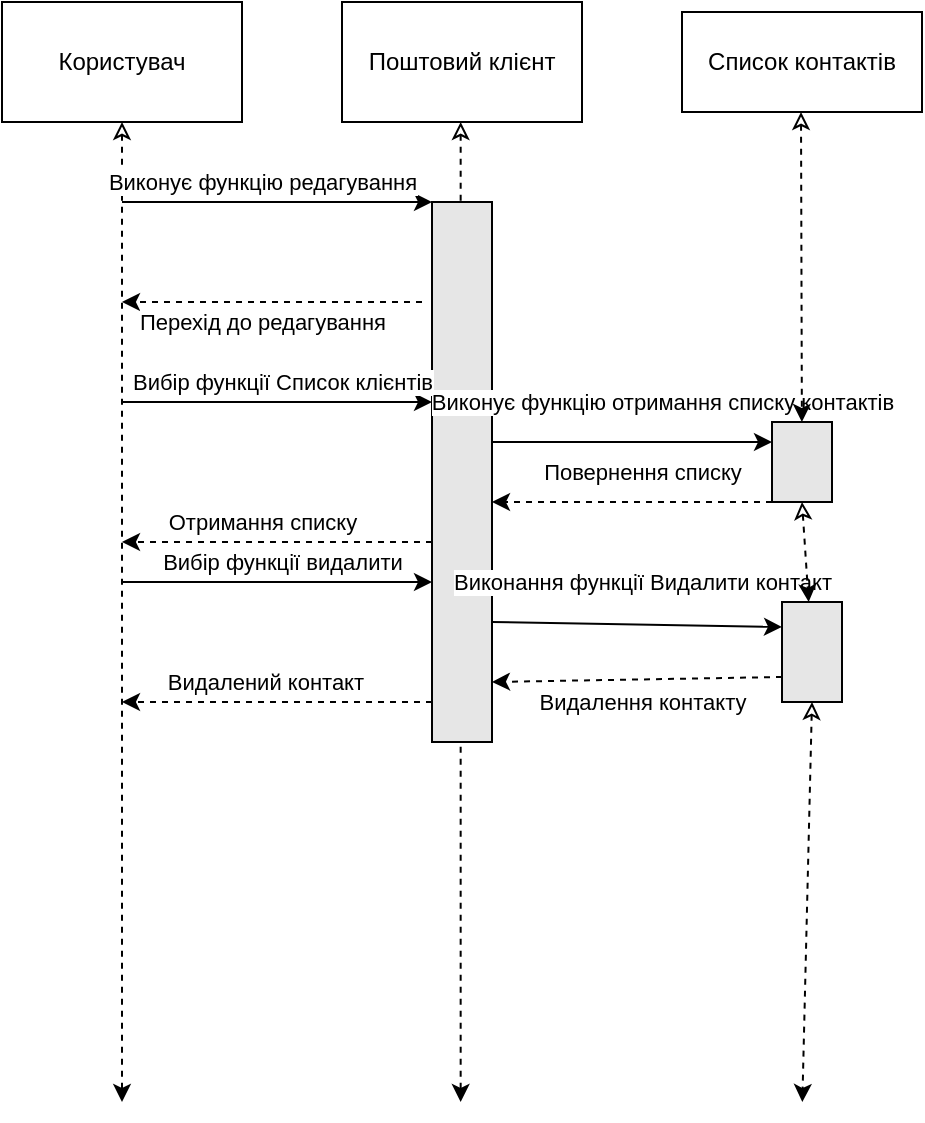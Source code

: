 <mxfile version="24.5.2" type="github">
  <diagram name="Сторінка-1" id="9Ck-yNo4RunUvWhTlLMb">
    <mxGraphModel dx="747" dy="407" grid="1" gridSize="10" guides="1" tooltips="1" connect="1" arrows="1" fold="1" page="1" pageScale="1" pageWidth="827" pageHeight="1169" math="0" shadow="0">
      <root>
        <mxCell id="0" />
        <mxCell id="1" parent="0" />
        <mxCell id="5mE4xlkqEJ8ADKnat9V5-1" value="Користувач" style="whiteSpace=wrap;html=1;" vertex="1" parent="1">
          <mxGeometry x="40" y="160" width="120" height="60" as="geometry" />
        </mxCell>
        <mxCell id="5mE4xlkqEJ8ADKnat9V5-2" value="Поштовий клієнт" style="whiteSpace=wrap;html=1;" vertex="1" parent="1">
          <mxGeometry x="210" y="160" width="120" height="60" as="geometry" />
        </mxCell>
        <mxCell id="5mE4xlkqEJ8ADKnat9V5-4" value="Список контактів" style="whiteSpace=wrap;html=1;" vertex="1" parent="1">
          <mxGeometry x="380" y="165" width="120" height="50" as="geometry" />
        </mxCell>
        <mxCell id="5mE4xlkqEJ8ADKnat9V5-6" value="" style="edgeStyle=none;orthogonalLoop=1;jettySize=auto;html=1;rounded=0;exitX=0.5;exitY=1;exitDx=0;exitDy=0;startArrow=classic;startFill=0;dashed=1;" edge="1" parent="1" source="5mE4xlkqEJ8ADKnat9V5-1">
          <mxGeometry width="80" relative="1" as="geometry">
            <mxPoint x="400" y="360" as="sourcePoint" />
            <mxPoint x="100" y="710" as="targetPoint" />
            <Array as="points" />
          </mxGeometry>
        </mxCell>
        <mxCell id="5mE4xlkqEJ8ADKnat9V5-7" value="" style="edgeStyle=none;orthogonalLoop=1;jettySize=auto;html=1;rounded=0;exitX=0.5;exitY=1;exitDx=0;exitDy=0;startArrow=classic;startFill=0;dashed=1;" edge="1" parent="1">
          <mxGeometry width="80" relative="1" as="geometry">
            <mxPoint x="269.33" y="220" as="sourcePoint" />
            <mxPoint x="269.33" y="710" as="targetPoint" />
            <Array as="points" />
          </mxGeometry>
        </mxCell>
        <mxCell id="5mE4xlkqEJ8ADKnat9V5-11" value="" style="whiteSpace=wrap;html=1;fillColor=#e6e6e6;" vertex="1" parent="1">
          <mxGeometry x="255" y="260" width="30" height="270" as="geometry" />
        </mxCell>
        <mxCell id="5mE4xlkqEJ8ADKnat9V5-13" value="" style="edgeStyle=none;orthogonalLoop=1;jettySize=auto;html=1;rounded=0;entryX=0;entryY=0;entryDx=0;entryDy=0;" edge="1" parent="1" target="5mE4xlkqEJ8ADKnat9V5-11">
          <mxGeometry width="80" relative="1" as="geometry">
            <mxPoint x="100" y="260" as="sourcePoint" />
            <mxPoint x="180" y="260" as="targetPoint" />
            <Array as="points" />
          </mxGeometry>
        </mxCell>
        <mxCell id="5mE4xlkqEJ8ADKnat9V5-32" value="Виконує функцію редагування" style="edgeLabel;html=1;align=center;verticalAlign=middle;resizable=0;points=[];" vertex="1" connectable="0" parent="5mE4xlkqEJ8ADKnat9V5-13">
          <mxGeometry x="-0.27" y="-1" relative="1" as="geometry">
            <mxPoint x="13" y="-11" as="offset" />
          </mxGeometry>
        </mxCell>
        <mxCell id="5mE4xlkqEJ8ADKnat9V5-14" value="" style="edgeStyle=none;orthogonalLoop=1;jettySize=auto;html=1;rounded=0;entryX=0;entryY=0;entryDx=0;entryDy=0;" edge="1" parent="1">
          <mxGeometry width="80" relative="1" as="geometry">
            <mxPoint x="100" y="360" as="sourcePoint" />
            <mxPoint x="255" y="360" as="targetPoint" />
            <Array as="points" />
          </mxGeometry>
        </mxCell>
        <mxCell id="5mE4xlkqEJ8ADKnat9V5-40" value="Вибір функції Список клієнтів" style="edgeLabel;html=1;align=center;verticalAlign=middle;resizable=0;points=[];" vertex="1" connectable="0" parent="5mE4xlkqEJ8ADKnat9V5-14">
          <mxGeometry x="0.208" relative="1" as="geometry">
            <mxPoint x="-14" y="-10" as="offset" />
          </mxGeometry>
        </mxCell>
        <mxCell id="5mE4xlkqEJ8ADKnat9V5-16" value="" style="edgeStyle=none;orthogonalLoop=1;jettySize=auto;html=1;rounded=0;entryX=0;entryY=0.25;entryDx=0;entryDy=0;" edge="1" parent="1" target="5mE4xlkqEJ8ADKnat9V5-31">
          <mxGeometry width="80" relative="1" as="geometry">
            <mxPoint x="285" y="380" as="sourcePoint" />
            <mxPoint x="570" y="380" as="targetPoint" />
            <Array as="points" />
          </mxGeometry>
        </mxCell>
        <mxCell id="5mE4xlkqEJ8ADKnat9V5-34" value="Виконує функцію отримання списку контактів" style="edgeLabel;html=1;align=center;verticalAlign=middle;resizable=0;points=[];" vertex="1" connectable="0" parent="5mE4xlkqEJ8ADKnat9V5-16">
          <mxGeometry x="0.612" y="-1" relative="1" as="geometry">
            <mxPoint x="-28" y="-21" as="offset" />
          </mxGeometry>
        </mxCell>
        <mxCell id="5mE4xlkqEJ8ADKnat9V5-17" value="" style="edgeStyle=none;orthogonalLoop=1;jettySize=auto;html=1;rounded=0;entryX=0;entryY=0;entryDx=0;entryDy=0;" edge="1" parent="1">
          <mxGeometry width="80" relative="1" as="geometry">
            <mxPoint x="100" y="450" as="sourcePoint" />
            <mxPoint x="255" y="450" as="targetPoint" />
            <Array as="points" />
          </mxGeometry>
        </mxCell>
        <mxCell id="5mE4xlkqEJ8ADKnat9V5-43" value="Вибір функції видалити" style="edgeLabel;html=1;align=center;verticalAlign=middle;resizable=0;points=[];" vertex="1" connectable="0" parent="5mE4xlkqEJ8ADKnat9V5-17">
          <mxGeometry x="0.104" y="2" relative="1" as="geometry">
            <mxPoint x="-6" y="-8" as="offset" />
          </mxGeometry>
        </mxCell>
        <mxCell id="5mE4xlkqEJ8ADKnat9V5-19" value="" style="edgeStyle=none;orthogonalLoop=1;jettySize=auto;html=1;rounded=0;dashed=1;" edge="1" parent="1">
          <mxGeometry width="80" relative="1" as="geometry">
            <mxPoint x="250" y="310" as="sourcePoint" />
            <mxPoint x="100" y="310" as="targetPoint" />
            <Array as="points" />
          </mxGeometry>
        </mxCell>
        <mxCell id="5mE4xlkqEJ8ADKnat9V5-39" value="Перехід до редагування" style="edgeLabel;html=1;align=center;verticalAlign=middle;resizable=0;points=[];" vertex="1" connectable="0" parent="5mE4xlkqEJ8ADKnat9V5-19">
          <mxGeometry x="0.072" y="-1" relative="1" as="geometry">
            <mxPoint y="11" as="offset" />
          </mxGeometry>
        </mxCell>
        <mxCell id="5mE4xlkqEJ8ADKnat9V5-21" value="" style="edgeStyle=none;orthogonalLoop=1;jettySize=auto;html=1;rounded=0;dashed=1;exitX=0;exitY=1;exitDx=0;exitDy=0;" edge="1" parent="1" source="5mE4xlkqEJ8ADKnat9V5-31">
          <mxGeometry width="80" relative="1" as="geometry">
            <mxPoint x="570" y="410" as="sourcePoint" />
            <mxPoint x="285" y="410" as="targetPoint" />
            <Array as="points" />
          </mxGeometry>
        </mxCell>
        <mxCell id="5mE4xlkqEJ8ADKnat9V5-41" value="Повернення списку" style="edgeLabel;html=1;align=center;verticalAlign=middle;resizable=0;points=[];" vertex="1" connectable="0" parent="5mE4xlkqEJ8ADKnat9V5-21">
          <mxGeometry x="0.554" y="-2" relative="1" as="geometry">
            <mxPoint x="44" y="-13" as="offset" />
          </mxGeometry>
        </mxCell>
        <mxCell id="5mE4xlkqEJ8ADKnat9V5-22" value="" style="edgeStyle=none;orthogonalLoop=1;jettySize=auto;html=1;rounded=0;dashed=1;" edge="1" parent="1">
          <mxGeometry width="80" relative="1" as="geometry">
            <mxPoint x="255" y="430" as="sourcePoint" />
            <mxPoint x="100" y="430" as="targetPoint" />
            <Array as="points" />
          </mxGeometry>
        </mxCell>
        <mxCell id="5mE4xlkqEJ8ADKnat9V5-42" value="Отримання списку" style="edgeLabel;html=1;align=center;verticalAlign=middle;resizable=0;points=[];" vertex="1" connectable="0" parent="5mE4xlkqEJ8ADKnat9V5-22">
          <mxGeometry x="0.218" y="-1" relative="1" as="geometry">
            <mxPoint x="9" y="-9" as="offset" />
          </mxGeometry>
        </mxCell>
        <mxCell id="5mE4xlkqEJ8ADKnat9V5-23" value="" style="edgeStyle=none;orthogonalLoop=1;jettySize=auto;html=1;rounded=0;dashed=1;exitX=0;exitY=0.75;exitDx=0;exitDy=0;" edge="1" parent="1" source="5mE4xlkqEJ8ADKnat9V5-28">
          <mxGeometry width="80" relative="1" as="geometry">
            <mxPoint x="720" y="500" as="sourcePoint" />
            <mxPoint x="285" y="500" as="targetPoint" />
            <Array as="points" />
          </mxGeometry>
        </mxCell>
        <mxCell id="5mE4xlkqEJ8ADKnat9V5-36" value="Видалення контакту" style="edgeLabel;html=1;align=center;verticalAlign=middle;resizable=0;points=[];" vertex="1" connectable="0" parent="5mE4xlkqEJ8ADKnat9V5-23">
          <mxGeometry x="-0.506" y="2" relative="1" as="geometry">
            <mxPoint x="-34" y="10" as="offset" />
          </mxGeometry>
        </mxCell>
        <mxCell id="5mE4xlkqEJ8ADKnat9V5-24" value="" style="edgeStyle=none;orthogonalLoop=1;jettySize=auto;html=1;rounded=0;dashed=1;" edge="1" parent="1">
          <mxGeometry width="80" relative="1" as="geometry">
            <mxPoint x="255" y="510" as="sourcePoint" />
            <mxPoint x="100" y="510" as="targetPoint" />
            <Array as="points" />
          </mxGeometry>
        </mxCell>
        <mxCell id="5mE4xlkqEJ8ADKnat9V5-44" value="Видалений контакт&amp;nbsp;" style="edgeLabel;html=1;align=center;verticalAlign=middle;resizable=0;points=[];" vertex="1" connectable="0" parent="5mE4xlkqEJ8ADKnat9V5-24">
          <mxGeometry x="0.063" y="2" relative="1" as="geometry">
            <mxPoint y="-12" as="offset" />
          </mxGeometry>
        </mxCell>
        <mxCell id="5mE4xlkqEJ8ADKnat9V5-27" value="" style="edgeStyle=none;orthogonalLoop=1;jettySize=auto;html=1;rounded=0;exitX=0.5;exitY=1;exitDx=0;exitDy=0;startArrow=classic;startFill=0;dashed=1;" edge="1" parent="1" source="5mE4xlkqEJ8ADKnat9V5-28">
          <mxGeometry width="80" relative="1" as="geometry">
            <mxPoint x="439.5" y="215" as="sourcePoint" />
            <mxPoint x="440.17" y="710" as="targetPoint" />
            <Array as="points" />
          </mxGeometry>
        </mxCell>
        <mxCell id="5mE4xlkqEJ8ADKnat9V5-29" value="" style="edgeStyle=none;orthogonalLoop=1;jettySize=auto;html=1;rounded=0;entryX=0;entryY=0.25;entryDx=0;entryDy=0;" edge="1" parent="1" target="5mE4xlkqEJ8ADKnat9V5-28">
          <mxGeometry width="80" relative="1" as="geometry">
            <mxPoint x="285" y="470" as="sourcePoint" />
            <mxPoint x="720" y="470" as="targetPoint" />
            <Array as="points" />
          </mxGeometry>
        </mxCell>
        <mxCell id="5mE4xlkqEJ8ADKnat9V5-35" value="Виконання функції Видалити контакт" style="edgeLabel;html=1;align=center;verticalAlign=middle;resizable=0;points=[];" vertex="1" connectable="0" parent="5mE4xlkqEJ8ADKnat9V5-29">
          <mxGeometry x="0.499" y="-3" relative="1" as="geometry">
            <mxPoint x="-34" y="-25" as="offset" />
          </mxGeometry>
        </mxCell>
        <mxCell id="5mE4xlkqEJ8ADKnat9V5-45" value="" style="edgeStyle=none;orthogonalLoop=1;jettySize=auto;html=1;rounded=0;exitX=0.5;exitY=1;exitDx=0;exitDy=0;startArrow=classic;startFill=0;dashed=1;" edge="1" parent="1" target="5mE4xlkqEJ8ADKnat9V5-31">
          <mxGeometry width="80" relative="1" as="geometry">
            <mxPoint x="439.5" y="215" as="sourcePoint" />
            <mxPoint x="440.17" y="710" as="targetPoint" />
            <Array as="points" />
          </mxGeometry>
        </mxCell>
        <mxCell id="5mE4xlkqEJ8ADKnat9V5-31" value="" style="whiteSpace=wrap;html=1;fillColor=#e6e6e6;" vertex="1" parent="1">
          <mxGeometry x="425" y="370" width="30" height="40" as="geometry" />
        </mxCell>
        <mxCell id="5mE4xlkqEJ8ADKnat9V5-46" value="" style="edgeStyle=none;orthogonalLoop=1;jettySize=auto;html=1;rounded=0;exitX=0.5;exitY=1;exitDx=0;exitDy=0;startArrow=classic;startFill=0;dashed=1;" edge="1" parent="1" source="5mE4xlkqEJ8ADKnat9V5-31" target="5mE4xlkqEJ8ADKnat9V5-28">
          <mxGeometry width="80" relative="1" as="geometry">
            <mxPoint x="440" y="410" as="sourcePoint" />
            <mxPoint x="440.17" y="710" as="targetPoint" />
            <Array as="points" />
          </mxGeometry>
        </mxCell>
        <mxCell id="5mE4xlkqEJ8ADKnat9V5-28" value="" style="whiteSpace=wrap;html=1;fillColor=#e6e6e6;" vertex="1" parent="1">
          <mxGeometry x="430" y="460" width="30" height="50" as="geometry" />
        </mxCell>
      </root>
    </mxGraphModel>
  </diagram>
</mxfile>

